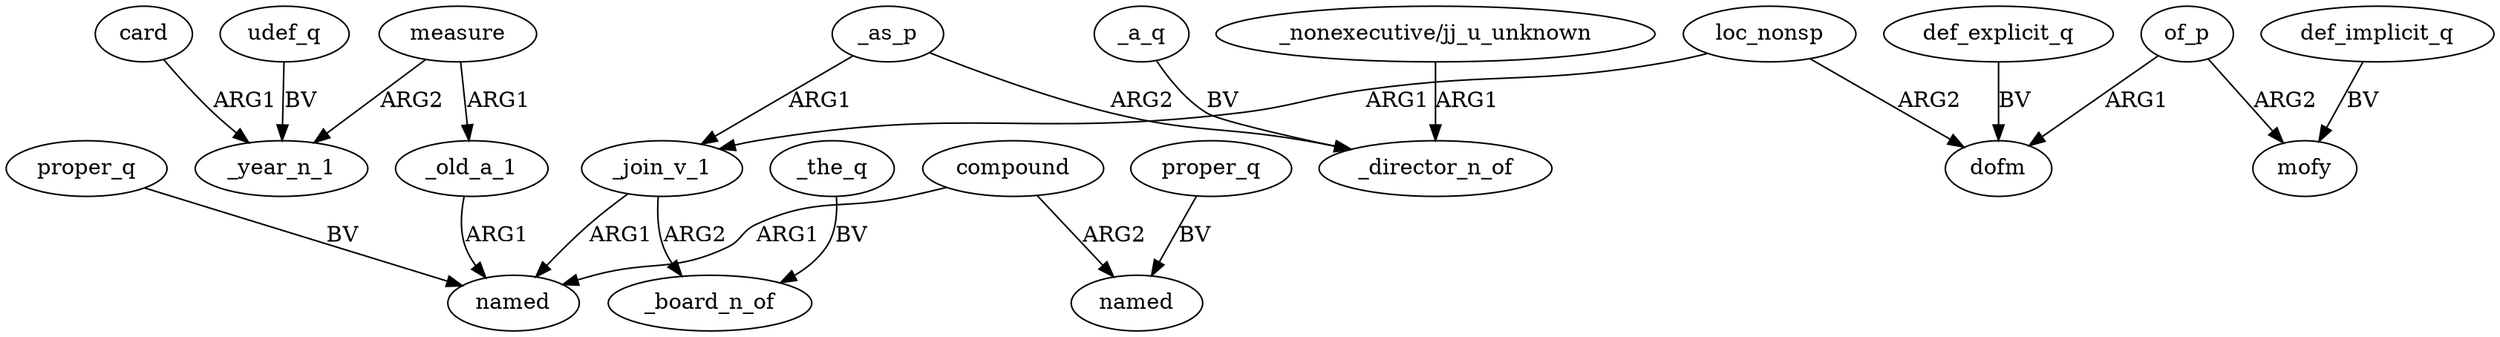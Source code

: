 digraph {
	_1 [label=proper_q]
	e10 [label=compound]
	_2 [label=proper_q]
	x9 [label=named]
	x6 [label=named]
	e17 [label=measure]
	_3 [label=udef_q]
	e22 [label=card]
	x15 [label=_year_n_1]
	e16 [label=_old_a_1]
	e3 [label=_join_v_1]
	_4 [label=_the_q]
	x23 [label=_board_n_of]
	e29 [label=_as_p]
	_5 [label=_a_q]
	e35 [label="_nonexecutive/jj_u_unknown"]
	x30 [label=_director_n_of]
	e37 [label=loc_nonsp]
	x40 [label=mofy]
	_6 [label=def_explicit_q]
	e45 [label=of_p]
	_7 [label=def_implicit_q]
	x38 [label=dofm]
	_1 -> x6 [label=BV]
	e10 -> x6 [label=ARG1]
	e10 -> x9 [label=ARG2]
	_2 -> x9 [label=BV]
	e17 -> e16 [label=ARG1]
	e17 -> x15 [label=ARG2]
	_3 -> x15 [label=BV]
	e22 -> x15 [label=ARG1]
	e16 -> x6 [label=ARG1]
	e3 -> x6 [label=ARG1]
	e3 -> x23 [label=ARG2]
	_4 -> x23 [label=BV]
	e29 -> e3 [label=ARG1]
	e29 -> x30 [label=ARG2]
	_5 -> x30 [label=BV]
	e35 -> x30 [label=ARG1]
	e37 -> e3 [label=ARG1]
	e37 -> x38 [label=ARG2]
	_6 -> x38 [label=BV]
	e45 -> x38 [label=ARG1]
	e45 -> x40 [label=ARG2]
	_7 -> x40 [label=BV]
}
